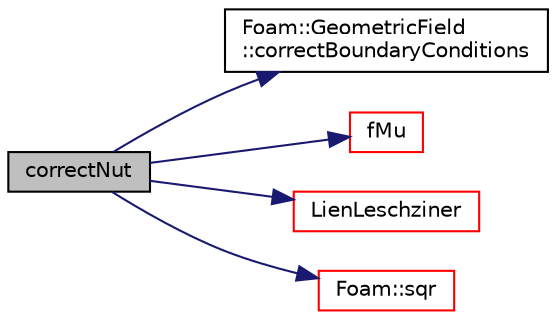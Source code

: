 digraph "correctNut"
{
  bgcolor="transparent";
  edge [fontname="Helvetica",fontsize="10",labelfontname="Helvetica",labelfontsize="10"];
  node [fontname="Helvetica",fontsize="10",shape=record];
  rankdir="LR";
  Node350 [label="correctNut",height=0.2,width=0.4,color="black", fillcolor="grey75", style="filled", fontcolor="black"];
  Node350 -> Node351 [color="midnightblue",fontsize="10",style="solid",fontname="Helvetica"];
  Node351 [label="Foam::GeometricField\l::correctBoundaryConditions",height=0.2,width=0.4,color="black",URL="$a23249.html#acaf6878ef900e593c4b20812f1b567d6",tooltip="Correct boundary field. "];
  Node350 -> Node352 [color="midnightblue",fontsize="10",style="solid",fontname="Helvetica"];
  Node352 [label="fMu",height=0.2,width=0.4,color="red",URL="$a32069.html#aedc45d75cb3b8ce73e8a20aa7cbe2a33"];
  Node350 -> Node359 [color="midnightblue",fontsize="10",style="solid",fontname="Helvetica"];
  Node359 [label="LienLeschziner",height=0.2,width=0.4,color="red",URL="$a32069.html#a24c8450b3d4472dbd8392adc91079902",tooltip="Construct from components. "];
  Node350 -> Node665 [color="midnightblue",fontsize="10",style="solid",fontname="Helvetica"];
  Node665 [label="Foam::sqr",height=0.2,width=0.4,color="red",URL="$a21851.html#a277dc11c581d53826ab5090b08f3b17b"];
}
